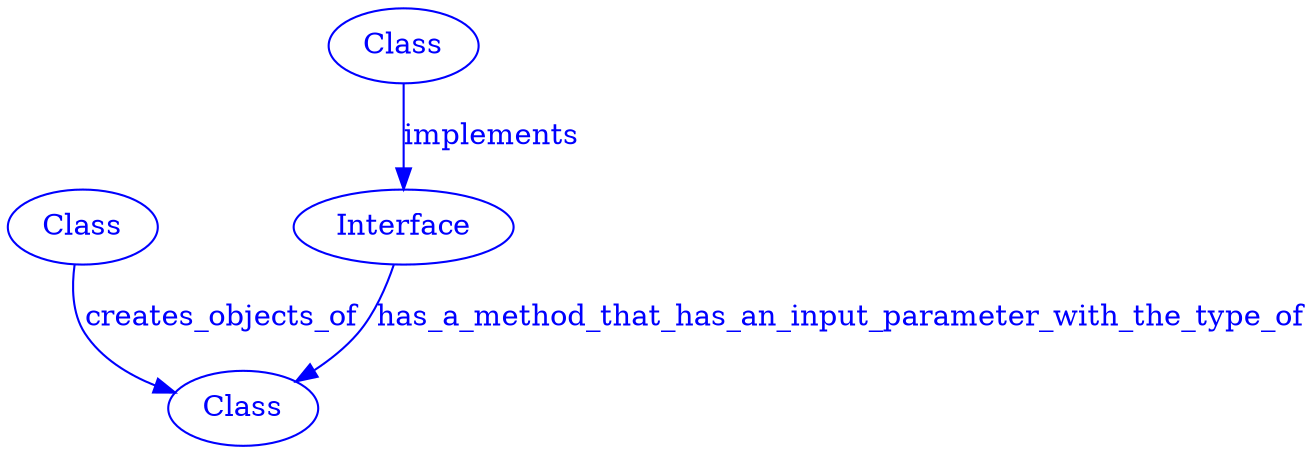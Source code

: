 
digraph SubdueGraph {
  4 [label="Class",color=blue,fontcolor=blue];
  10 [label="Class",color=blue,fontcolor=blue];
  11 [label="Class",color=blue,fontcolor=blue];
  14 [label="Interface",color=blue,fontcolor=blue];
  11 -> 14 [label="implements",color=blue,fontcolor=blue];
  4 -> 10 [label="creates_objects_of",color=blue,fontcolor=blue];
  14 -> 10 [label="has_a_method_that_has_an_input_parameter_with_the_type_of",color=blue,fontcolor=blue];
}

